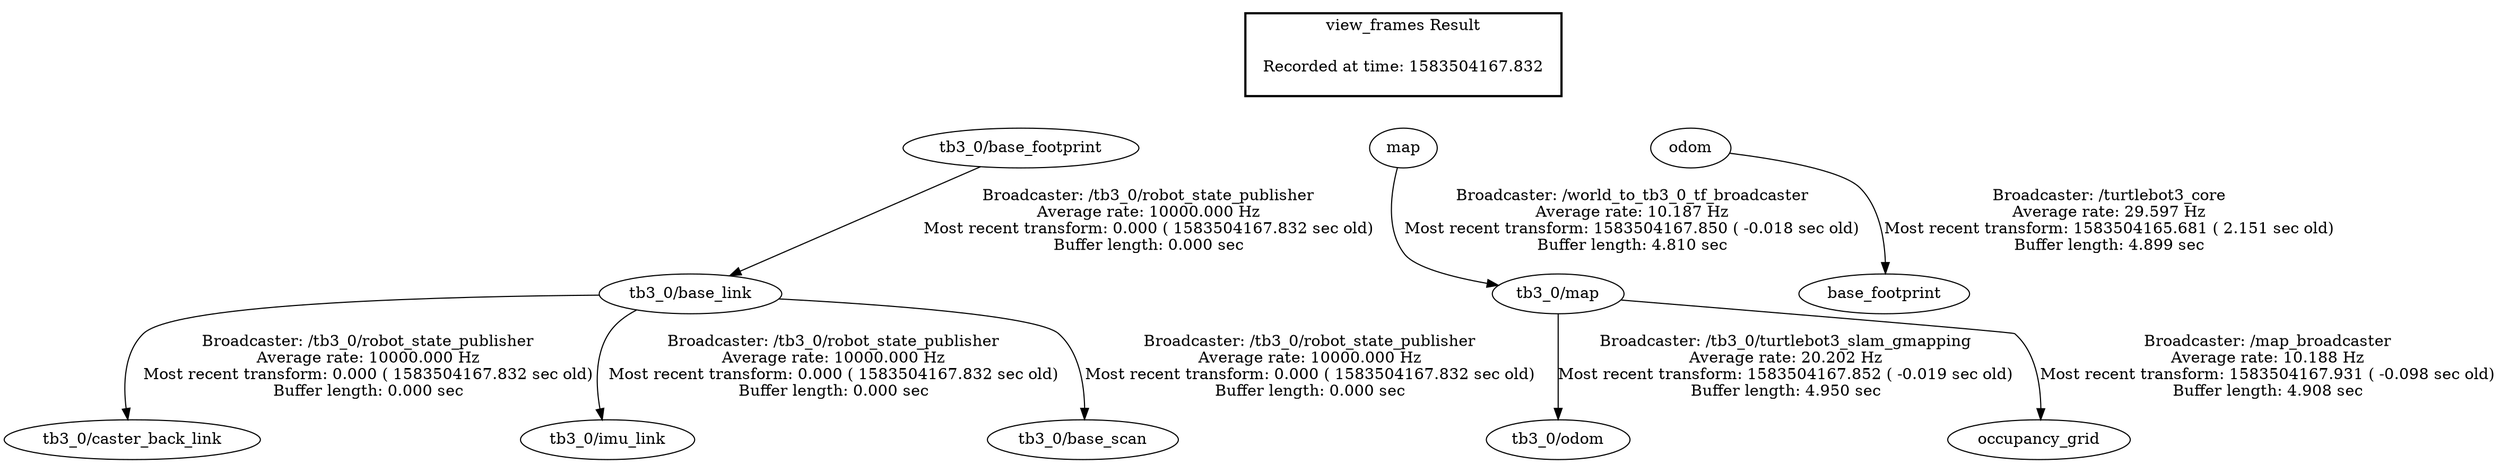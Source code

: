 digraph G {
"tb3_0/base_footprint" -> "tb3_0/base_link"[label="Broadcaster: /tb3_0/robot_state_publisher\nAverage rate: 10000.000 Hz\nMost recent transform: 0.000 ( 1583504167.832 sec old)\nBuffer length: 0.000 sec\n"];
"tb3_0/base_link" -> "tb3_0/caster_back_link"[label="Broadcaster: /tb3_0/robot_state_publisher\nAverage rate: 10000.000 Hz\nMost recent transform: 0.000 ( 1583504167.832 sec old)\nBuffer length: 0.000 sec\n"];
"tb3_0/base_link" -> "tb3_0/imu_link"[label="Broadcaster: /tb3_0/robot_state_publisher\nAverage rate: 10000.000 Hz\nMost recent transform: 0.000 ( 1583504167.832 sec old)\nBuffer length: 0.000 sec\n"];
"tb3_0/base_link" -> "tb3_0/base_scan"[label="Broadcaster: /tb3_0/robot_state_publisher\nAverage rate: 10000.000 Hz\nMost recent transform: 0.000 ( 1583504167.832 sec old)\nBuffer length: 0.000 sec\n"];
"tb3_0/map" -> "tb3_0/odom"[label="Broadcaster: /tb3_0/turtlebot3_slam_gmapping\nAverage rate: 20.202 Hz\nMost recent transform: 1583504167.852 ( -0.019 sec old)\nBuffer length: 4.950 sec\n"];
"map" -> "tb3_0/map"[label="Broadcaster: /world_to_tb3_0_tf_broadcaster\nAverage rate: 10.187 Hz\nMost recent transform: 1583504167.850 ( -0.018 sec old)\nBuffer length: 4.810 sec\n"];
"tb3_0/map" -> "occupancy_grid"[label="Broadcaster: /map_broadcaster\nAverage rate: 10.188 Hz\nMost recent transform: 1583504167.931 ( -0.098 sec old)\nBuffer length: 4.908 sec\n"];
"odom" -> "base_footprint"[label="Broadcaster: /turtlebot3_core\nAverage rate: 29.597 Hz\nMost recent transform: 1583504165.681 ( 2.151 sec old)\nBuffer length: 4.899 sec\n"];
edge [style=invis];
 subgraph cluster_legend { style=bold; color=black; label ="view_frames Result";
"Recorded at time: 1583504167.832"[ shape=plaintext ] ;
 }->"tb3_0/base_footprint";
edge [style=invis];
 subgraph cluster_legend { style=bold; color=black; label ="view_frames Result";
"Recorded at time: 1583504167.832"[ shape=plaintext ] ;
 }->"odom";
edge [style=invis];
 subgraph cluster_legend { style=bold; color=black; label ="view_frames Result";
"Recorded at time: 1583504167.832"[ shape=plaintext ] ;
 }->"map";
}